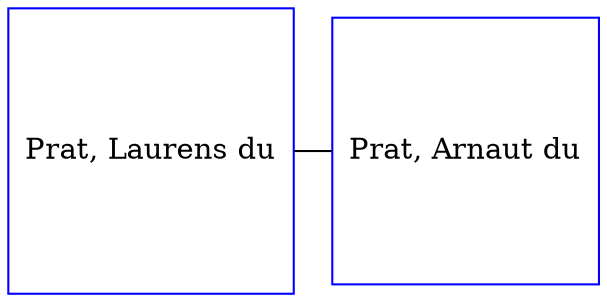 digraph D {
    edge [dir=none];    node [shape=box];    "022888"   [label="Prat, Laurens du", shape=box, regular=1, color="blue"] ;
"022889"   [label="Prat, Arnaut du", shape=box, regular=1, color="blue"] ;
{rank=same; 022888->022889};
}